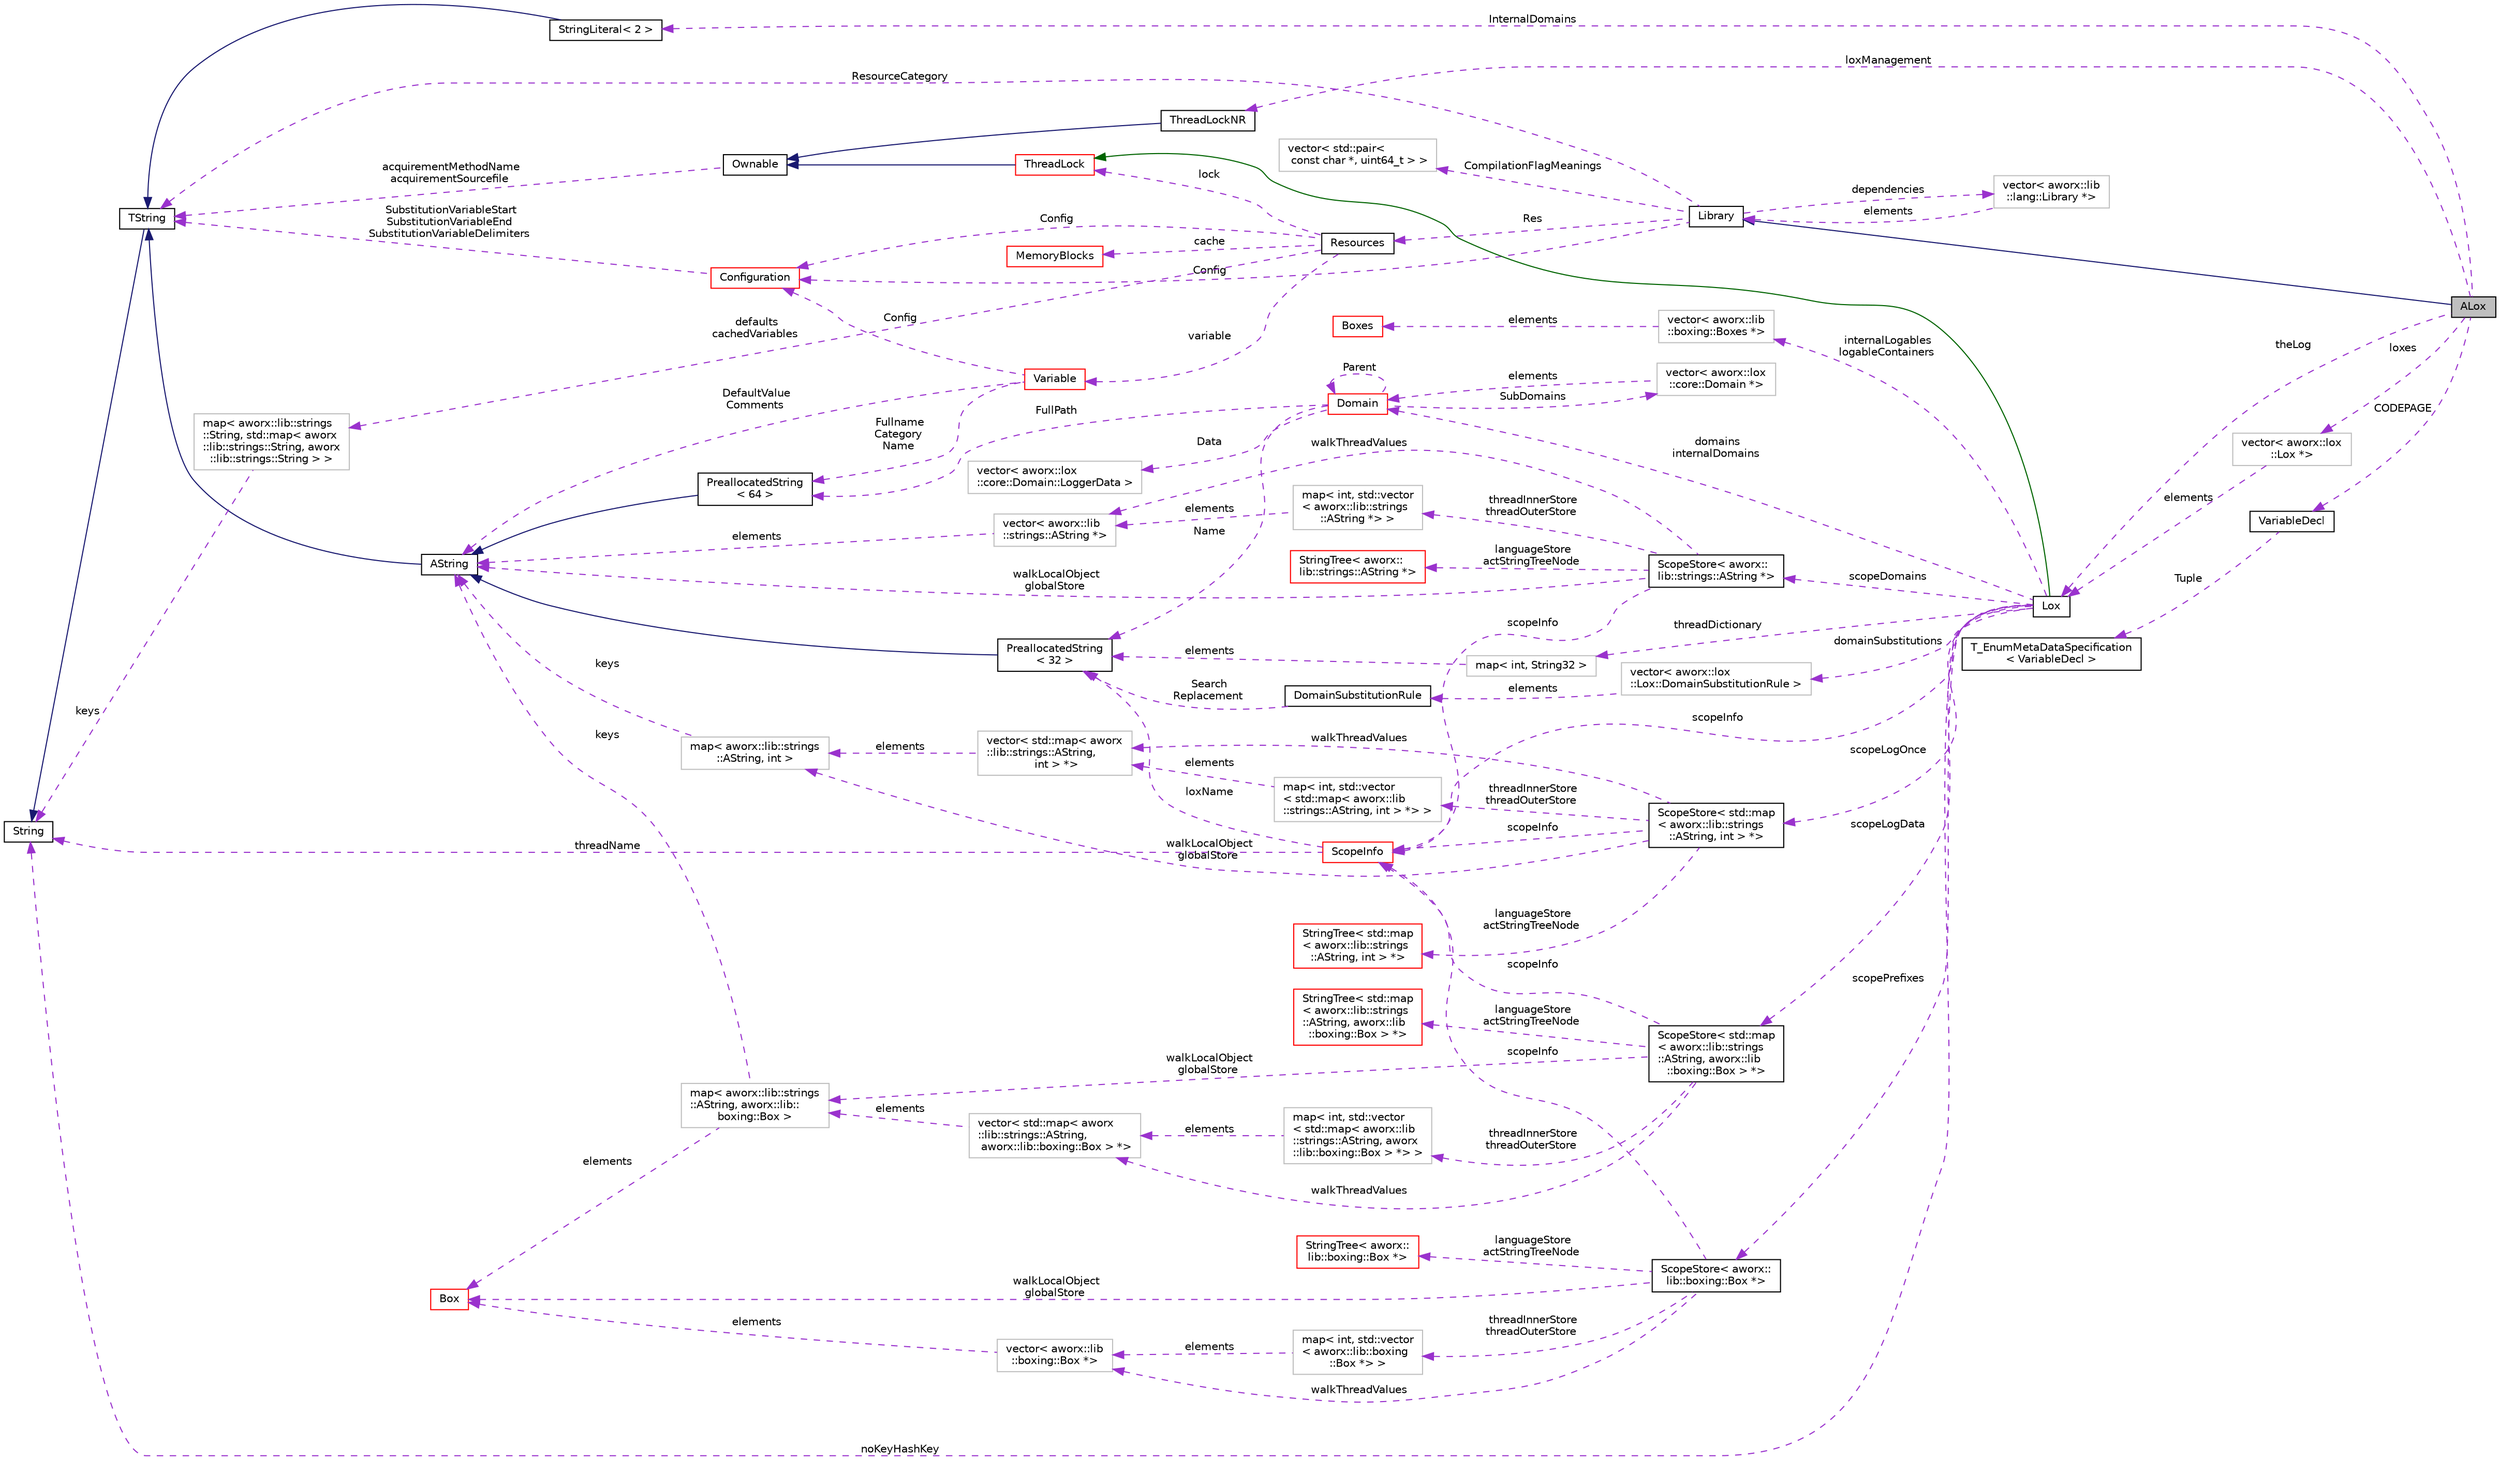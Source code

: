 digraph "ALox"
{
  edge [fontname="Helvetica",fontsize="10",labelfontname="Helvetica",labelfontsize="10"];
  node [fontname="Helvetica",fontsize="10",shape=record];
  rankdir="LR";
  Node2 [label="ALox",height=0.2,width=0.4,color="black", fillcolor="grey75", style="filled", fontcolor="black"];
  Node3 -> Node2 [dir="back",color="midnightblue",fontsize="10",style="solid",fontname="Helvetica"];
  Node3 [label="Library",height=0.2,width=0.4,color="black", fillcolor="white", style="filled",URL="$classaworx_1_1lib_1_1lang_1_1Library.html"];
  Node4 -> Node3 [dir="back",color="darkorchid3",fontsize="10",style="dashed",label=" ResourceCategory" ,fontname="Helvetica"];
  Node4 [label="TString",height=0.2,width=0.4,color="black", fillcolor="white", style="filled",URL="$classaworx_1_1lib_1_1strings_1_1TString.html"];
  Node5 -> Node4 [dir="back",color="midnightblue",fontsize="10",style="solid",fontname="Helvetica"];
  Node5 [label="String",height=0.2,width=0.4,color="black", fillcolor="white", style="filled",URL="$classaworx_1_1lib_1_1strings_1_1String.html"];
  Node6 -> Node3 [dir="back",color="darkorchid3",fontsize="10",style="dashed",label=" Res" ,fontname="Helvetica"];
  Node6 [label="Resources",height=0.2,width=0.4,color="black", fillcolor="white", style="filled",URL="$classaworx_1_1lib_1_1lang_1_1Resources.html"];
  Node7 -> Node6 [dir="back",color="darkorchid3",fontsize="10",style="dashed",label=" cache" ,fontname="Helvetica"];
  Node7 [label="MemoryBlocks",height=0.2,width=0.4,color="red", fillcolor="white", style="filled",URL="$classaworx_1_1lib_1_1util_1_1MemoryBlocks.html"];
  Node10 -> Node6 [dir="back",color="darkorchid3",fontsize="10",style="dashed",label=" variable" ,fontname="Helvetica"];
  Node10 [label="Variable",height=0.2,width=0.4,color="red", fillcolor="white", style="filled",URL="$classaworx_1_1lib_1_1config_1_1Variable.html"];
  Node13 -> Node10 [dir="back",color="darkorchid3",fontsize="10",style="dashed",label=" Fullname\nCategory\nName" ,fontname="Helvetica"];
  Node13 [label="PreallocatedString\l\< 64 \>",height=0.2,width=0.4,color="black", fillcolor="white", style="filled",URL="$classaworx_1_1lib_1_1strings_1_1PreallocatedString.html"];
  Node12 -> Node13 [dir="back",color="midnightblue",fontsize="10",style="solid",fontname="Helvetica"];
  Node12 [label="AString",height=0.2,width=0.4,color="black", fillcolor="white", style="filled",URL="$classaworx_1_1lib_1_1strings_1_1AString.html"];
  Node4 -> Node12 [dir="back",color="midnightblue",fontsize="10",style="solid",fontname="Helvetica"];
  Node12 -> Node10 [dir="back",color="darkorchid3",fontsize="10",style="dashed",label=" DefaultValue\nComments" ,fontname="Helvetica"];
  Node15 -> Node10 [dir="back",color="darkorchid3",fontsize="10",style="dashed",label=" Config" ,fontname="Helvetica"];
  Node15 [label="Configuration",height=0.2,width=0.4,color="red", fillcolor="white", style="filled",URL="$classaworx_1_1lib_1_1config_1_1Configuration.html"];
  Node4 -> Node15 [dir="back",color="darkorchid3",fontsize="10",style="dashed",label=" SubstitutionVariableStart\nSubstitutionVariableEnd\nSubstitutionVariableDelimiters" ,fontname="Helvetica"];
  Node17 -> Node6 [dir="back",color="darkorchid3",fontsize="10",style="dashed",label=" lock" ,fontname="Helvetica"];
  Node17 [label="ThreadLock",height=0.2,width=0.4,color="red", fillcolor="white", style="filled",URL="$classaworx_1_1lib_1_1threads_1_1ThreadLock.html"];
  Node18 -> Node17 [dir="back",color="midnightblue",fontsize="10",style="solid",fontname="Helvetica"];
  Node18 [label="Ownable",height=0.2,width=0.4,color="black", fillcolor="white", style="filled",URL="$classaworx_1_1lib_1_1lang_1_1Ownable.html"];
  Node4 -> Node18 [dir="back",color="darkorchid3",fontsize="10",style="dashed",label=" acquirementMethodName\nacquirementSourcefile" ,fontname="Helvetica"];
  Node15 -> Node6 [dir="back",color="darkorchid3",fontsize="10",style="dashed",label=" Config" ,fontname="Helvetica"];
  Node27 -> Node6 [dir="back",color="darkorchid3",fontsize="10",style="dashed",label=" defaults\ncachedVariables" ,fontname="Helvetica"];
  Node27 [label="map\< aworx::lib::strings\l::String, std::map\< aworx\l::lib::strings::String, aworx\l::lib::strings::String \> \>",height=0.2,width=0.4,color="grey75", fillcolor="white", style="filled"];
  Node5 -> Node27 [dir="back",color="darkorchid3",fontsize="10",style="dashed",label=" keys" ,fontname="Helvetica"];
  Node28 -> Node3 [dir="back",color="darkorchid3",fontsize="10",style="dashed",label=" dependencies" ,fontname="Helvetica"];
  Node28 [label="vector\< aworx::lib\l::lang::Library *\>",height=0.2,width=0.4,color="grey75", fillcolor="white", style="filled"];
  Node3 -> Node28 [dir="back",color="darkorchid3",fontsize="10",style="dashed",label=" elements" ,fontname="Helvetica"];
  Node15 -> Node3 [dir="back",color="darkorchid3",fontsize="10",style="dashed",label=" Config" ,fontname="Helvetica"];
  Node29 -> Node3 [dir="back",color="darkorchid3",fontsize="10",style="dashed",label=" CompilationFlagMeanings" ,fontname="Helvetica"];
  Node29 [label="vector\< std::pair\<\l const char *, uint64_t \> \>",height=0.2,width=0.4,color="grey75", fillcolor="white", style="filled"];
  Node30 -> Node2 [dir="back",color="darkorchid3",fontsize="10",style="dashed",label=" loxManagement" ,fontname="Helvetica"];
  Node30 [label="ThreadLockNR",height=0.2,width=0.4,color="black", fillcolor="white", style="filled",URL="$classaworx_1_1lib_1_1threads_1_1ThreadLockNR.html"];
  Node18 -> Node30 [dir="back",color="midnightblue",fontsize="10",style="solid",fontname="Helvetica"];
  Node31 -> Node2 [dir="back",color="darkorchid3",fontsize="10",style="dashed",label=" theLog" ,fontname="Helvetica"];
  Node31 [label="Lox",height=0.2,width=0.4,color="black", fillcolor="white", style="filled",URL="$classaworx_1_1lox_1_1Lox.html"];
  Node17 -> Node31 [dir="back",color="darkgreen",fontsize="10",style="solid",fontname="Helvetica"];
  Node5 -> Node31 [dir="back",color="darkorchid3",fontsize="10",style="dashed",label=" noKeyHashKey" ,fontname="Helvetica"];
  Node32 -> Node31 [dir="back",color="darkorchid3",fontsize="10",style="dashed",label=" scopeLogData" ,fontname="Helvetica"];
  Node32 [label="ScopeStore\< std::map\l\< aworx::lib::strings\l::AString, aworx::lib\l::boxing::Box \> *\>",height=0.2,width=0.4,color="black", fillcolor="white", style="filled",URL="$classaworx_1_1lox_1_1core_1_1ScopeStore.html"];
  Node33 -> Node32 [dir="back",color="darkorchid3",fontsize="10",style="dashed",label=" scopeInfo" ,fontname="Helvetica"];
  Node33 [label="ScopeInfo",height=0.2,width=0.4,color="red", fillcolor="white", style="filled",URL="$classaworx_1_1lox_1_1core_1_1ScopeInfo.html"];
  Node5 -> Node33 [dir="back",color="darkorchid3",fontsize="10",style="dashed",label=" threadName" ,fontname="Helvetica"];
  Node43 -> Node33 [dir="back",color="darkorchid3",fontsize="10",style="dashed",label=" loxName" ,fontname="Helvetica"];
  Node43 [label="PreallocatedString\l\< 32 \>",height=0.2,width=0.4,color="black", fillcolor="white", style="filled",URL="$classaworx_1_1lib_1_1strings_1_1PreallocatedString.html"];
  Node12 -> Node43 [dir="back",color="midnightblue",fontsize="10",style="solid",fontname="Helvetica"];
  Node44 -> Node32 [dir="back",color="darkorchid3",fontsize="10",style="dashed",label=" threadInnerStore\nthreadOuterStore" ,fontname="Helvetica"];
  Node44 [label="map\< int, std::vector\l\< std::map\< aworx::lib\l::strings::AString, aworx\l::lib::boxing::Box \> *\> \>",height=0.2,width=0.4,color="grey75", fillcolor="white", style="filled"];
  Node45 -> Node44 [dir="back",color="darkorchid3",fontsize="10",style="dashed",label=" elements" ,fontname="Helvetica"];
  Node45 [label="vector\< std::map\< aworx\l::lib::strings::AString,\l aworx::lib::boxing::Box \> *\>",height=0.2,width=0.4,color="grey75", fillcolor="white", style="filled"];
  Node46 -> Node45 [dir="back",color="darkorchid3",fontsize="10",style="dashed",label=" elements" ,fontname="Helvetica"];
  Node46 [label="map\< aworx::lib::strings\l::AString, aworx::lib::\lboxing::Box \>",height=0.2,width=0.4,color="grey75", fillcolor="white", style="filled"];
  Node12 -> Node46 [dir="back",color="darkorchid3",fontsize="10",style="dashed",label=" keys" ,fontname="Helvetica"];
  Node47 -> Node46 [dir="back",color="darkorchid3",fontsize="10",style="dashed",label=" elements" ,fontname="Helvetica"];
  Node47 [label="Box",height=0.2,width=0.4,color="red", fillcolor="white", style="filled",URL="$classaworx_1_1lib_1_1boxing_1_1Box.html"];
  Node45 -> Node32 [dir="back",color="darkorchid3",fontsize="10",style="dashed",label=" walkThreadValues" ,fontname="Helvetica"];
  Node46 -> Node32 [dir="back",color="darkorchid3",fontsize="10",style="dashed",label=" walkLocalObject\nglobalStore" ,fontname="Helvetica"];
  Node50 -> Node32 [dir="back",color="darkorchid3",fontsize="10",style="dashed",label=" languageStore\nactStringTreeNode" ,fontname="Helvetica"];
  Node50 [label="StringTree\< std::map\l\< aworx::lib::strings\l::AString, aworx::lib\l::boxing::Box \> *\>",height=0.2,width=0.4,color="red", fillcolor="white", style="filled",URL="$classaworx_1_1lib_1_1util_1_1StringTree.html"];
  Node52 -> Node31 [dir="back",color="darkorchid3",fontsize="10",style="dashed",label=" scopeDomains" ,fontname="Helvetica"];
  Node52 [label="ScopeStore\< aworx::\llib::strings::AString *\>",height=0.2,width=0.4,color="black", fillcolor="white", style="filled",URL="$classaworx_1_1lox_1_1core_1_1ScopeStore.html"];
  Node53 -> Node52 [dir="back",color="darkorchid3",fontsize="10",style="dashed",label=" languageStore\nactStringTreeNode" ,fontname="Helvetica"];
  Node53 [label="StringTree\< aworx::\llib::strings::AString *\>",height=0.2,width=0.4,color="red", fillcolor="white", style="filled",URL="$classaworx_1_1lib_1_1util_1_1StringTree.html"];
  Node33 -> Node52 [dir="back",color="darkorchid3",fontsize="10",style="dashed",label=" scopeInfo" ,fontname="Helvetica"];
  Node12 -> Node52 [dir="back",color="darkorchid3",fontsize="10",style="dashed",label=" walkLocalObject\nglobalStore" ,fontname="Helvetica"];
  Node54 -> Node52 [dir="back",color="darkorchid3",fontsize="10",style="dashed",label=" walkThreadValues" ,fontname="Helvetica"];
  Node54 [label="vector\< aworx::lib\l::strings::AString *\>",height=0.2,width=0.4,color="grey75", fillcolor="white", style="filled"];
  Node12 -> Node54 [dir="back",color="darkorchid3",fontsize="10",style="dashed",label=" elements" ,fontname="Helvetica"];
  Node55 -> Node52 [dir="back",color="darkorchid3",fontsize="10",style="dashed",label=" threadInnerStore\nthreadOuterStore" ,fontname="Helvetica"];
  Node55 [label="map\< int, std::vector\l\< aworx::lib::strings\l::AString *\> \>",height=0.2,width=0.4,color="grey75", fillcolor="white", style="filled"];
  Node54 -> Node55 [dir="back",color="darkorchid3",fontsize="10",style="dashed",label=" elements" ,fontname="Helvetica"];
  Node33 -> Node31 [dir="back",color="darkorchid3",fontsize="10",style="dashed",label=" scopeInfo" ,fontname="Helvetica"];
  Node56 -> Node31 [dir="back",color="darkorchid3",fontsize="10",style="dashed",label=" scopePrefixes" ,fontname="Helvetica"];
  Node56 [label="ScopeStore\< aworx::\llib::boxing::Box *\>",height=0.2,width=0.4,color="black", fillcolor="white", style="filled",URL="$classaworx_1_1lox_1_1core_1_1ScopeStore.html"];
  Node57 -> Node56 [dir="back",color="darkorchid3",fontsize="10",style="dashed",label=" languageStore\nactStringTreeNode" ,fontname="Helvetica"];
  Node57 [label="StringTree\< aworx::\llib::boxing::Box *\>",height=0.2,width=0.4,color="red", fillcolor="white", style="filled",URL="$classaworx_1_1lib_1_1util_1_1StringTree.html"];
  Node33 -> Node56 [dir="back",color="darkorchid3",fontsize="10",style="dashed",label=" scopeInfo" ,fontname="Helvetica"];
  Node58 -> Node56 [dir="back",color="darkorchid3",fontsize="10",style="dashed",label=" walkThreadValues" ,fontname="Helvetica"];
  Node58 [label="vector\< aworx::lib\l::boxing::Box *\>",height=0.2,width=0.4,color="grey75", fillcolor="white", style="filled"];
  Node47 -> Node58 [dir="back",color="darkorchid3",fontsize="10",style="dashed",label=" elements" ,fontname="Helvetica"];
  Node47 -> Node56 [dir="back",color="darkorchid3",fontsize="10",style="dashed",label=" walkLocalObject\nglobalStore" ,fontname="Helvetica"];
  Node59 -> Node56 [dir="back",color="darkorchid3",fontsize="10",style="dashed",label=" threadInnerStore\nthreadOuterStore" ,fontname="Helvetica"];
  Node59 [label="map\< int, std::vector\l\< aworx::lib::boxing\l::Box *\> \>",height=0.2,width=0.4,color="grey75", fillcolor="white", style="filled"];
  Node58 -> Node59 [dir="back",color="darkorchid3",fontsize="10",style="dashed",label=" elements" ,fontname="Helvetica"];
  Node60 -> Node31 [dir="back",color="darkorchid3",fontsize="10",style="dashed",label=" threadDictionary" ,fontname="Helvetica"];
  Node60 [label="map\< int, String32 \>",height=0.2,width=0.4,color="grey75", fillcolor="white", style="filled"];
  Node43 -> Node60 [dir="back",color="darkorchid3",fontsize="10",style="dashed",label=" elements" ,fontname="Helvetica"];
  Node61 -> Node31 [dir="back",color="darkorchid3",fontsize="10",style="dashed",label=" domainSubstitutions" ,fontname="Helvetica"];
  Node61 [label="vector\< aworx::lox\l::Lox::DomainSubstitutionRule \>",height=0.2,width=0.4,color="grey75", fillcolor="white", style="filled"];
  Node62 -> Node61 [dir="back",color="darkorchid3",fontsize="10",style="dashed",label=" elements" ,fontname="Helvetica"];
  Node62 [label="DomainSubstitutionRule",height=0.2,width=0.4,color="black", fillcolor="white", style="filled",URL="$structaworx_1_1lox_1_1Lox_1_1DomainSubstitutionRule.html"];
  Node43 -> Node62 [dir="back",color="darkorchid3",fontsize="10",style="dashed",label=" Search\nReplacement" ,fontname="Helvetica"];
  Node63 -> Node31 [dir="back",color="darkorchid3",fontsize="10",style="dashed",label=" scopeLogOnce" ,fontname="Helvetica"];
  Node63 [label="ScopeStore\< std::map\l\< aworx::lib::strings\l::AString, int \> *\>",height=0.2,width=0.4,color="black", fillcolor="white", style="filled",URL="$classaworx_1_1lox_1_1core_1_1ScopeStore.html"];
  Node64 -> Node63 [dir="back",color="darkorchid3",fontsize="10",style="dashed",label=" threadInnerStore\nthreadOuterStore" ,fontname="Helvetica"];
  Node64 [label="map\< int, std::vector\l\< std::map\< aworx::lib\l::strings::AString, int \> *\> \>",height=0.2,width=0.4,color="grey75", fillcolor="white", style="filled"];
  Node65 -> Node64 [dir="back",color="darkorchid3",fontsize="10",style="dashed",label=" elements" ,fontname="Helvetica"];
  Node65 [label="vector\< std::map\< aworx\l::lib::strings::AString,\l int \> *\>",height=0.2,width=0.4,color="grey75", fillcolor="white", style="filled"];
  Node66 -> Node65 [dir="back",color="darkorchid3",fontsize="10",style="dashed",label=" elements" ,fontname="Helvetica"];
  Node66 [label="map\< aworx::lib::strings\l::AString, int \>",height=0.2,width=0.4,color="grey75", fillcolor="white", style="filled"];
  Node12 -> Node66 [dir="back",color="darkorchid3",fontsize="10",style="dashed",label=" keys" ,fontname="Helvetica"];
  Node33 -> Node63 [dir="back",color="darkorchid3",fontsize="10",style="dashed",label=" scopeInfo" ,fontname="Helvetica"];
  Node67 -> Node63 [dir="back",color="darkorchid3",fontsize="10",style="dashed",label=" languageStore\nactStringTreeNode" ,fontname="Helvetica"];
  Node67 [label="StringTree\< std::map\l\< aworx::lib::strings\l::AString, int \> *\>",height=0.2,width=0.4,color="red", fillcolor="white", style="filled",URL="$classaworx_1_1lib_1_1util_1_1StringTree.html"];
  Node66 -> Node63 [dir="back",color="darkorchid3",fontsize="10",style="dashed",label=" walkLocalObject\nglobalStore" ,fontname="Helvetica"];
  Node65 -> Node63 [dir="back",color="darkorchid3",fontsize="10",style="dashed",label=" walkThreadValues" ,fontname="Helvetica"];
  Node68 -> Node31 [dir="back",color="darkorchid3",fontsize="10",style="dashed",label=" internalLogables\nlogableContainers" ,fontname="Helvetica"];
  Node68 [label="vector\< aworx::lib\l::boxing::Boxes *\>",height=0.2,width=0.4,color="grey75", fillcolor="white", style="filled"];
  Node69 -> Node68 [dir="back",color="darkorchid3",fontsize="10",style="dashed",label=" elements" ,fontname="Helvetica"];
  Node69 [label="Boxes",height=0.2,width=0.4,color="red", fillcolor="white", style="filled",URL="$classaworx_1_1lib_1_1boxing_1_1Boxes.html"];
  Node71 -> Node31 [dir="back",color="darkorchid3",fontsize="10",style="dashed",label=" domains\ninternalDomains" ,fontname="Helvetica"];
  Node71 [label="Domain",height=0.2,width=0.4,color="red", fillcolor="white", style="filled",URL="$classaworx_1_1lox_1_1core_1_1Domain.html"];
  Node13 -> Node71 [dir="back",color="darkorchid3",fontsize="10",style="dashed",label=" FullPath" ,fontname="Helvetica"];
  Node72 -> Node71 [dir="back",color="darkorchid3",fontsize="10",style="dashed",label=" Data" ,fontname="Helvetica"];
  Node72 [label="vector\< aworx::lox\l::core::Domain::LoggerData \>",height=0.2,width=0.4,color="grey75", fillcolor="white", style="filled"];
  Node43 -> Node71 [dir="back",color="darkorchid3",fontsize="10",style="dashed",label=" Name" ,fontname="Helvetica"];
  Node77 -> Node71 [dir="back",color="darkorchid3",fontsize="10",style="dashed",label=" SubDomains" ,fontname="Helvetica"];
  Node77 [label="vector\< aworx::lox\l::core::Domain *\>",height=0.2,width=0.4,color="grey75", fillcolor="white", style="filled"];
  Node71 -> Node77 [dir="back",color="darkorchid3",fontsize="10",style="dashed",label=" elements" ,fontname="Helvetica"];
  Node71 -> Node71 [dir="back",color="darkorchid3",fontsize="10",style="dashed",label=" Parent" ,fontname="Helvetica"];
  Node79 -> Node2 [dir="back",color="darkorchid3",fontsize="10",style="dashed",label=" loxes" ,fontname="Helvetica"];
  Node79 [label="vector\< aworx::lox\l::Lox *\>",height=0.2,width=0.4,color="grey75", fillcolor="white", style="filled"];
  Node31 -> Node79 [dir="back",color="darkorchid3",fontsize="10",style="dashed",label=" elements" ,fontname="Helvetica"];
  Node80 -> Node2 [dir="back",color="darkorchid3",fontsize="10",style="dashed",label=" CODEPAGE" ,fontname="Helvetica"];
  Node80 [label="VariableDecl",height=0.2,width=0.4,color="black", fillcolor="white", style="filled",URL="$structaworx_1_1lib_1_1config_1_1VariableDecl.html"];
  Node81 -> Node80 [dir="back",color="darkorchid3",fontsize="10",style="dashed",label=" Tuple" ,fontname="Helvetica"];
  Node81 [label="T_EnumMetaDataSpecification\l\< VariableDecl \>",height=0.2,width=0.4,color="black", fillcolor="white", style="filled",URL="$structaworx_1_1lib_1_1lang_1_1T__EnumMetaDataSpecification.html"];
  Node82 -> Node2 [dir="back",color="darkorchid3",fontsize="10",style="dashed",label=" InternalDomains" ,fontname="Helvetica"];
  Node82 [label="StringLiteral\< 2 \>",height=0.2,width=0.4,color="black", fillcolor="white", style="filled",URL="$classaworx_1_1lib_1_1strings_1_1StringLiteral.html"];
  Node4 -> Node82 [dir="back",color="midnightblue",fontsize="10",style="solid",fontname="Helvetica"];
}
